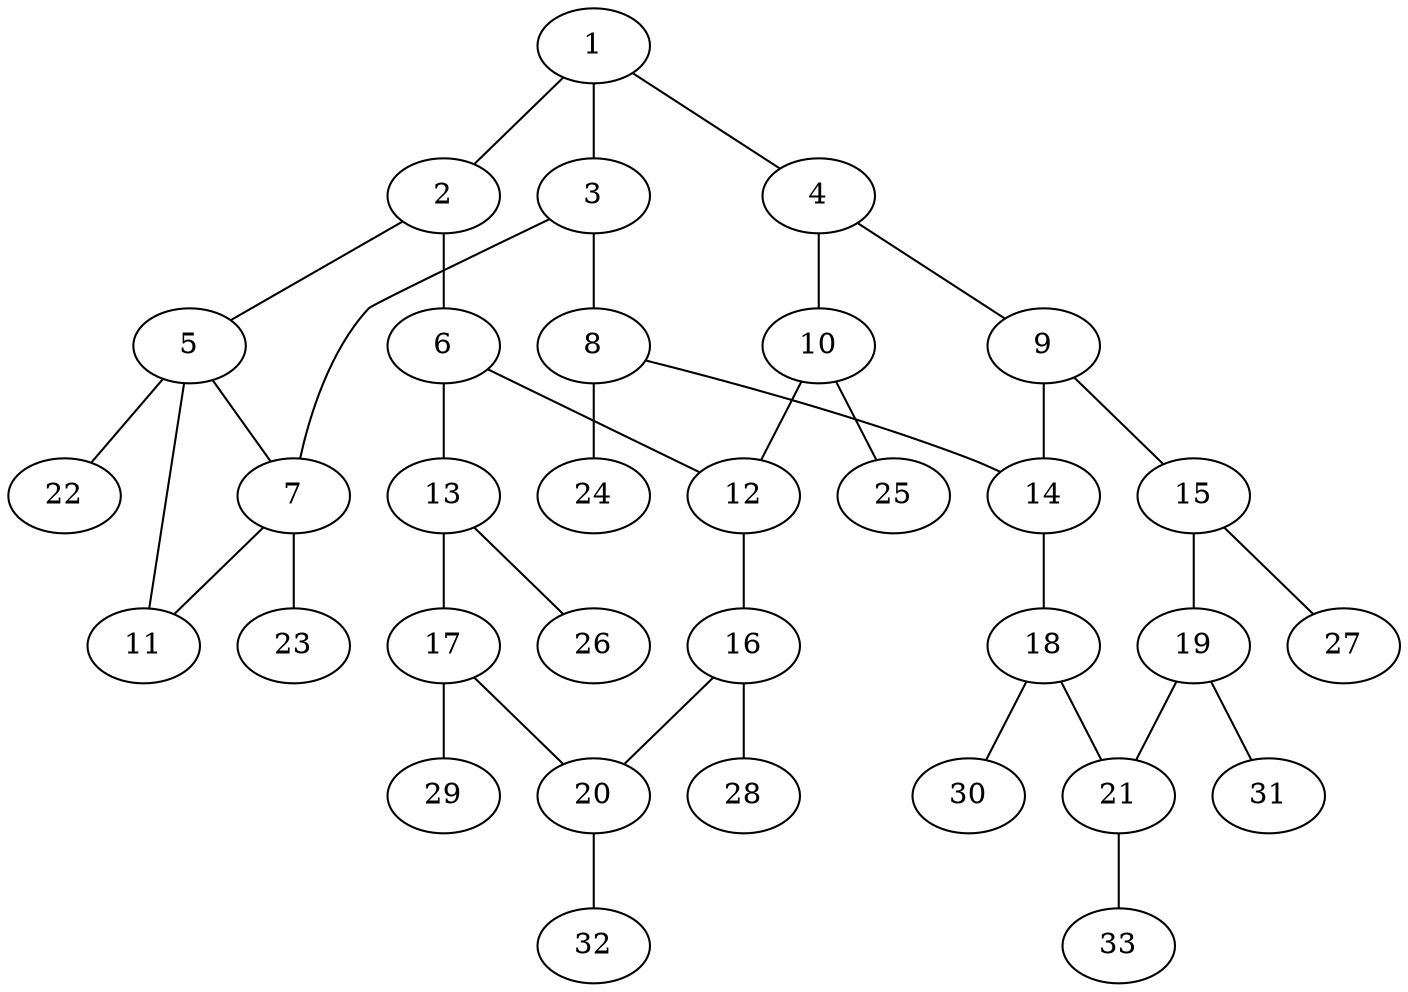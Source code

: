 graph molecule_2405 {
	1	 [chem=C];
	2	 [chem=C];
	1 -- 2	 [valence=2];
	3	 [chem=C];
	1 -- 3	 [valence=1];
	4	 [chem=C];
	1 -- 4	 [valence=1];
	5	 [chem=C];
	2 -- 5	 [valence=1];
	6	 [chem=C];
	2 -- 6	 [valence=1];
	7	 [chem=C];
	3 -- 7	 [valence=1];
	8	 [chem=C];
	3 -- 8	 [valence=2];
	9	 [chem=C];
	4 -- 9	 [valence=1];
	10	 [chem=C];
	4 -- 10	 [valence=2];
	5 -- 7	 [valence=1];
	11	 [chem=O];
	5 -- 11	 [valence=1];
	22	 [chem=H];
	5 -- 22	 [valence=1];
	12	 [chem=C];
	6 -- 12	 [valence=2];
	13	 [chem=C];
	6 -- 13	 [valence=1];
	7 -- 11	 [valence=1];
	23	 [chem=H];
	7 -- 23	 [valence=1];
	14	 [chem=C];
	8 -- 14	 [valence=1];
	24	 [chem=H];
	8 -- 24	 [valence=1];
	9 -- 14	 [valence=2];
	15	 [chem=C];
	9 -- 15	 [valence=1];
	10 -- 12	 [valence=1];
	25	 [chem=H];
	10 -- 25	 [valence=1];
	16	 [chem=C];
	12 -- 16	 [valence=1];
	17	 [chem=C];
	13 -- 17	 [valence=2];
	26	 [chem=H];
	13 -- 26	 [valence=1];
	18	 [chem=C];
	14 -- 18	 [valence=1];
	19	 [chem=C];
	15 -- 19	 [valence=2];
	27	 [chem=H];
	15 -- 27	 [valence=1];
	20	 [chem=C];
	16 -- 20	 [valence=2];
	28	 [chem=H];
	16 -- 28	 [valence=1];
	17 -- 20	 [valence=1];
	29	 [chem=H];
	17 -- 29	 [valence=1];
	21	 [chem=C];
	18 -- 21	 [valence=2];
	30	 [chem=H];
	18 -- 30	 [valence=1];
	19 -- 21	 [valence=1];
	31	 [chem=H];
	19 -- 31	 [valence=1];
	32	 [chem=H];
	20 -- 32	 [valence=1];
	33	 [chem=H];
	21 -- 33	 [valence=1];
}
